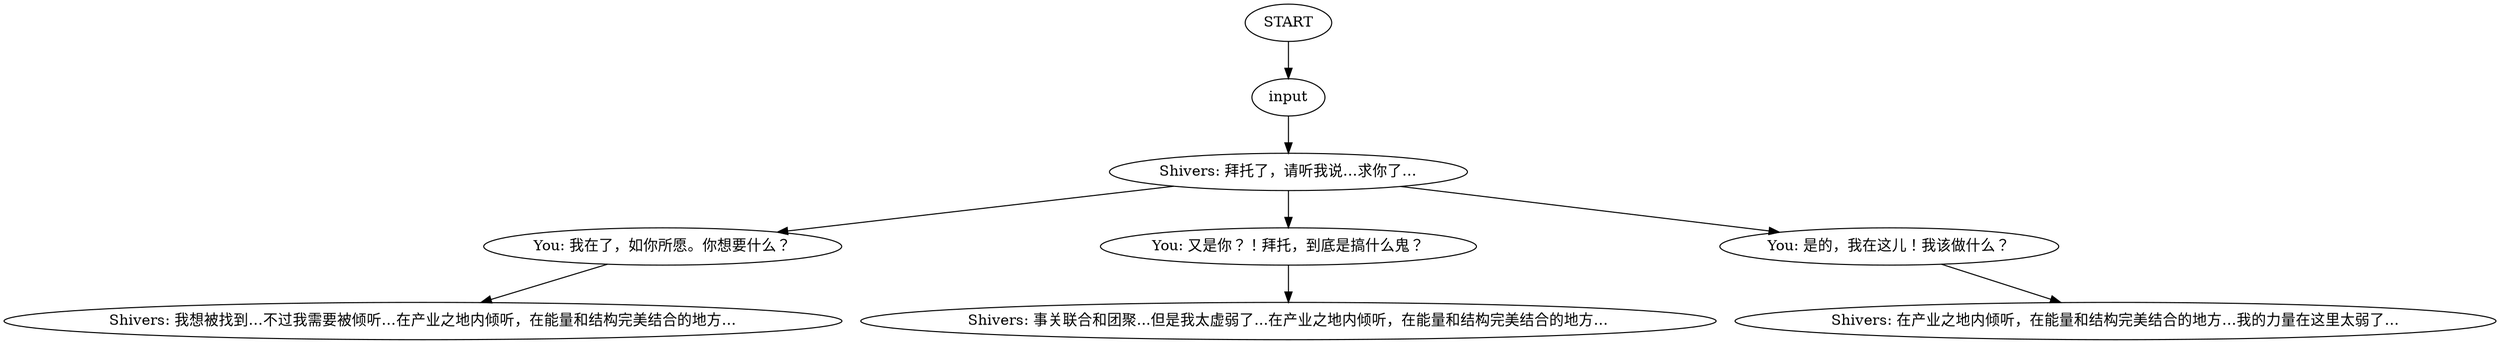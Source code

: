 # BOOKSTORE ORB / bookstorerug
# Second Shivers in the coat quest. Points you to the Harbour. Normal diff.
# ==================================================
digraph G {
	  0 [label="START"];
	  1 [label="input"];
	  2 [label="You: 我在了，如你所愿。你想要什么？"];
	  4 [label="You: 又是你？！拜托，到底是搞什么鬼？"];
	  5 [label="Shivers: 事关联合和团聚...但是我太虚弱了...在产业之地内倾听，在能量和结构完美结合的地方…"];
	  6 [label="Shivers: 拜托了，请听我说…求你了…"];
	  7 [label="You: 是的，我在这儿！我该做什么？"];
	  8 [label="Shivers: 我想被找到…不过我需要被倾听…在产业之地内倾听，在能量和结构完美结合的地方…"];
	  9 [label="Shivers: 在产业之地内倾听，在能量和结构完美结合的地方…我的力量在这里太弱了…"];
	  0 -> 1
	  1 -> 6
	  2 -> 8
	  4 -> 5
	  6 -> 2
	  6 -> 4
	  6 -> 7
	  7 -> 9
}

